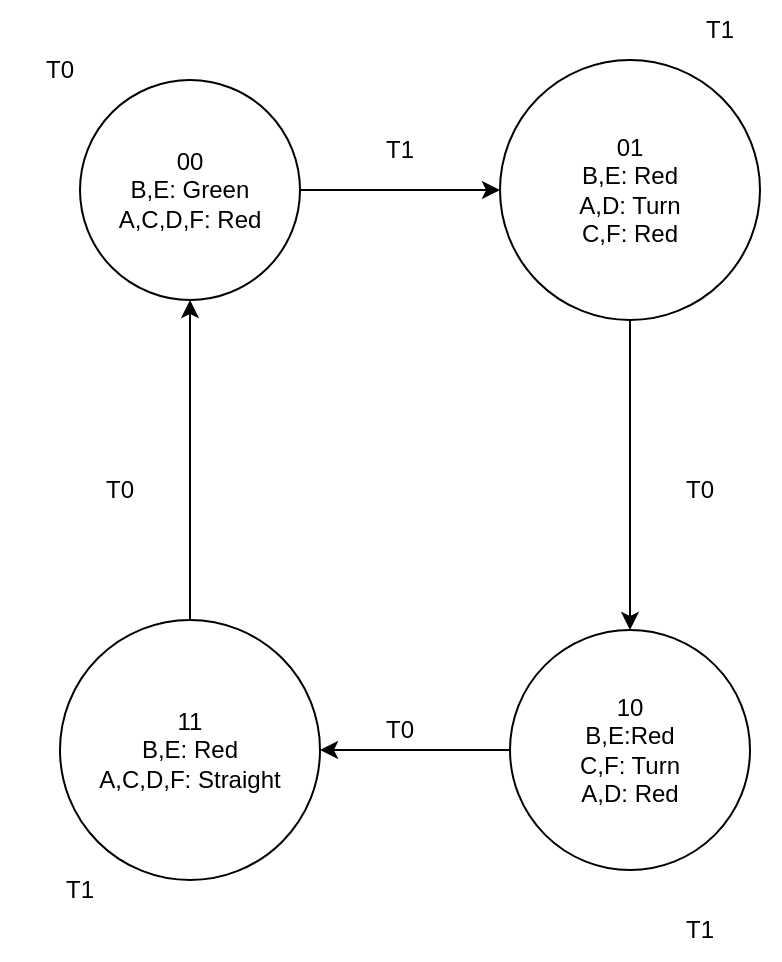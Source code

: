 <mxfile>
    <diagram id="0nVplxTJlUQ_MmKViWDx" name="Page-1">
        <mxGraphModel dx="1770" dy="590" grid="1" gridSize="10" guides="1" tooltips="1" connect="1" arrows="1" fold="1" page="1" pageScale="1" pageWidth="850" pageHeight="1100" math="0" shadow="0">
            <root>
                <mxCell id="0"/>
                <mxCell id="1" parent="0"/>
                <mxCell id="4" style="edgeStyle=none;html=1;exitX=1;exitY=0.5;exitDx=0;exitDy=0;entryX=0;entryY=0.5;entryDx=0;entryDy=0;" parent="1" source="2" target="3" edge="1">
                    <mxGeometry relative="1" as="geometry"/>
                </mxCell>
                <mxCell id="2" value="00&lt;br&gt;B,E: Green&lt;br&gt;A,C,D,F: Red" style="ellipse;whiteSpace=wrap;html=1;aspect=fixed;" parent="1" vertex="1">
                    <mxGeometry x="280" y="50" width="110" height="110" as="geometry"/>
                </mxCell>
                <mxCell id="3" value="01&lt;br&gt;B,E: Red&lt;br&gt;A,D: Turn&lt;br&gt;C,F: Red" style="ellipse;whiteSpace=wrap;html=1;aspect=fixed;" parent="1" vertex="1">
                    <mxGeometry x="490" y="40" width="130" height="130" as="geometry"/>
                </mxCell>
                <mxCell id="5" value="11&lt;br&gt;B,E: Red&lt;br&gt;A,C,D,F: Straight" style="ellipse;whiteSpace=wrap;html=1;aspect=fixed;" parent="1" vertex="1">
                    <mxGeometry x="270" y="320" width="130" height="130" as="geometry"/>
                </mxCell>
                <mxCell id="6" style="edgeStyle=none;html=1;exitX=0.5;exitY=1;exitDx=0;exitDy=0;entryX=0.5;entryY=0;entryDx=0;entryDy=0;" parent="1" source="3" target="7" edge="1">
                    <mxGeometry relative="1" as="geometry">
                        <mxPoint x="600" y="170" as="sourcePoint"/>
                        <mxPoint x="770.0" y="160" as="targetPoint"/>
                    </mxGeometry>
                </mxCell>
                <mxCell id="7" value="10&lt;br&gt;B,E:Red&lt;br&gt;C,F: Turn&lt;br&gt;A,D: Red" style="ellipse;whiteSpace=wrap;html=1;aspect=fixed;" parent="1" vertex="1">
                    <mxGeometry x="495" y="325" width="120" height="120" as="geometry"/>
                </mxCell>
                <mxCell id="8" style="edgeStyle=none;html=1;exitX=0;exitY=0.5;exitDx=0;exitDy=0;entryX=1;entryY=0.5;entryDx=0;entryDy=0;" parent="1" source="7" target="5" edge="1">
                    <mxGeometry relative="1" as="geometry">
                        <mxPoint x="430" y="460" as="sourcePoint"/>
                        <mxPoint x="400" y="400" as="targetPoint"/>
                    </mxGeometry>
                </mxCell>
                <mxCell id="11" style="edgeStyle=none;html=1;entryX=0.5;entryY=1;entryDx=0;entryDy=0;exitX=0.5;exitY=0;exitDx=0;exitDy=0;" parent="1" source="5" target="2" edge="1">
                    <mxGeometry relative="1" as="geometry">
                        <mxPoint x="665" y="370" as="sourcePoint"/>
                        <mxPoint x="390" y="501.76" as="targetPoint"/>
                    </mxGeometry>
                </mxCell>
                <mxCell id="15" value="T1" style="text;html=1;strokeColor=none;fillColor=none;align=center;verticalAlign=middle;whiteSpace=wrap;rounded=0;" parent="1" vertex="1">
                    <mxGeometry x="410" y="70" width="60" height="30" as="geometry"/>
                </mxCell>
                <mxCell id="16" value="T0" style="text;html=1;strokeColor=none;fillColor=none;align=center;verticalAlign=middle;whiteSpace=wrap;rounded=0;" parent="1" vertex="1">
                    <mxGeometry x="560" y="240" width="60" height="30" as="geometry"/>
                </mxCell>
                <mxCell id="17" value="T1" style="text;html=1;strokeColor=none;fillColor=none;align=center;verticalAlign=middle;whiteSpace=wrap;rounded=0;" parent="1" vertex="1">
                    <mxGeometry x="560" y="460" width="60" height="30" as="geometry"/>
                </mxCell>
                <mxCell id="20" value="T0" style="text;html=1;strokeColor=none;fillColor=none;align=center;verticalAlign=middle;whiteSpace=wrap;rounded=0;" parent="1" vertex="1">
                    <mxGeometry x="410" y="360" width="60" height="30" as="geometry"/>
                </mxCell>
                <mxCell id="21" value="T0" style="text;html=1;strokeColor=none;fillColor=none;align=center;verticalAlign=middle;whiteSpace=wrap;rounded=0;" parent="1" vertex="1">
                    <mxGeometry x="270" y="240" width="60" height="30" as="geometry"/>
                </mxCell>
                <mxCell id="22" value="T0" style="text;html=1;strokeColor=none;fillColor=none;align=center;verticalAlign=middle;whiteSpace=wrap;rounded=0;" parent="1" vertex="1">
                    <mxGeometry x="240" y="30" width="60" height="30" as="geometry"/>
                </mxCell>
                <mxCell id="23" value="T1" style="text;html=1;strokeColor=none;fillColor=none;align=center;verticalAlign=middle;whiteSpace=wrap;rounded=0;" parent="1" vertex="1">
                    <mxGeometry x="570" y="10" width="60" height="30" as="geometry"/>
                </mxCell>
                <mxCell id="24" value="T1" style="text;html=1;strokeColor=none;fillColor=none;align=center;verticalAlign=middle;whiteSpace=wrap;rounded=0;" parent="1" vertex="1">
                    <mxGeometry x="250" y="440" width="60" height="30" as="geometry"/>
                </mxCell>
            </root>
        </mxGraphModel>
    </diagram>
</mxfile>